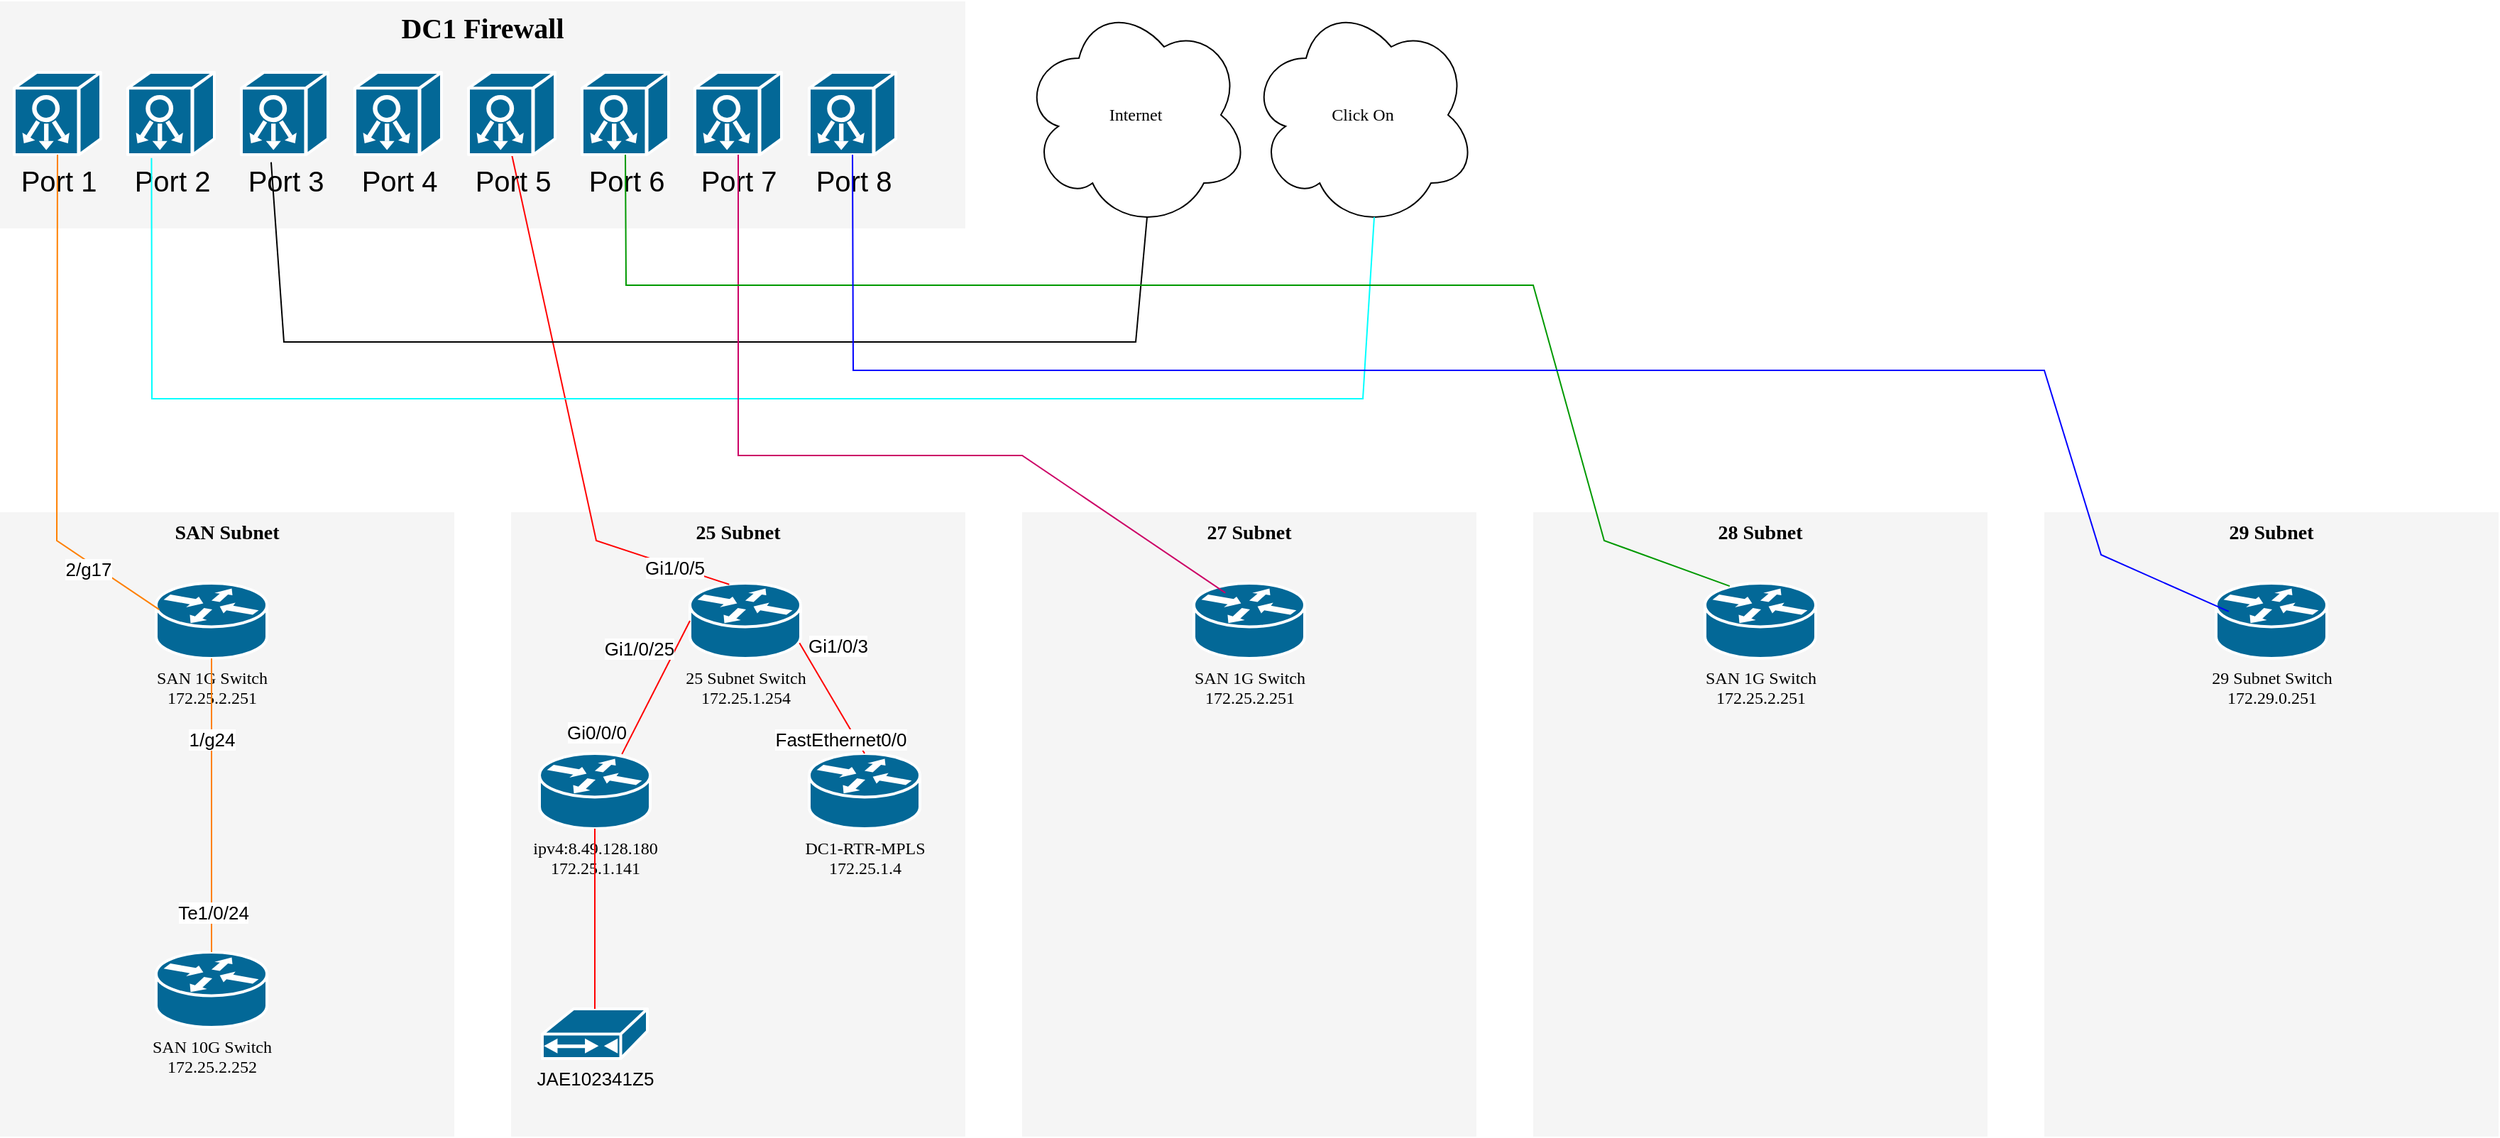 <mxfile version="17.1.3" type="github">
  <diagram name="Page-1" id="c37626ed-c26b-45fb-9056-f9ebc6bb27b6">
    <mxGraphModel dx="1391" dy="915" grid="1" gridSize="10" guides="1" tooltips="1" connect="1" arrows="1" fold="1" page="1" pageScale="1" pageWidth="4000" pageHeight="3000" background="none" math="0" shadow="0">
      <root>
        <mxCell id="0" />
        <mxCell id="1" parent="0" />
        <mxCell id="3WLnzOLtjU4_gYLpF9Gq-33" value="SAN Subnet" style="whiteSpace=wrap;html=1;rounded=0;shadow=0;comic=0;strokeWidth=1;fontFamily=Verdana;fontSize=14;fillColor=#f5f5f5;strokeColor=none;fontStyle=1;verticalAlign=top;" vertex="1" parent="1">
          <mxGeometry x="40" y="400" width="320" height="440" as="geometry" />
        </mxCell>
        <mxCell id="3WLnzOLtjU4_gYLpF9Gq-20" value="25 Subnet" style="whiteSpace=wrap;html=1;rounded=0;shadow=0;comic=0;strokeWidth=1;fontFamily=Verdana;fontSize=14;fillColor=#f5f5f5;strokeColor=none;fontStyle=1;verticalAlign=top;" vertex="1" parent="1">
          <mxGeometry x="400" y="400" width="320" height="440" as="geometry" />
        </mxCell>
        <mxCell id="1c7a67bf8fd3230f-83" value="&lt;font style=&quot;font-size: 20px&quot;&gt;DC1 Firewall&lt;/font&gt;" style="whiteSpace=wrap;html=1;rounded=0;shadow=0;comic=0;strokeWidth=1;fontFamily=Verdana;fontSize=14;fillColor=#f5f5f5;strokeColor=none;verticalAlign=top;fontStyle=1" parent="1" vertex="1">
          <mxGeometry x="40" y="40" width="680" height="160" as="geometry" />
        </mxCell>
        <mxCell id="1c7a67bf8fd3230f-15" value="Internet" style="ellipse;shape=cloud;whiteSpace=wrap;html=1;rounded=0;shadow=0;comic=0;strokeWidth=1;fontFamily=Verdana;fontSize=12;" parent="1" vertex="1">
          <mxGeometry x="760" y="40" width="160" height="160" as="geometry" />
        </mxCell>
        <mxCell id="1c7a67bf8fd3230f-46" value="25 Subnet Switch&lt;br&gt;172.25.1.254" style="shape=mxgraph.cisco.routers.router;html=1;dashed=0;fillColor=#036897;strokeColor=#ffffff;strokeWidth=2;verticalLabelPosition=bottom;verticalAlign=top;rounded=0;shadow=0;comic=0;fontFamily=Verdana;fontSize=12;" parent="1" vertex="1">
          <mxGeometry x="526" y="450" width="78" height="53" as="geometry" />
        </mxCell>
        <mxCell id="3WLnzOLtjU4_gYLpF9Gq-2" value="" style="endArrow=none;html=1;rounded=0;entryX=0.5;entryY=1;entryDx=0;entryDy=0;entryPerimeter=0;exitX=0.355;exitY=0.017;exitDx=0;exitDy=0;exitPerimeter=0;fontColor=#FF0000;fillColor=#f8cecc;strokeColor=#FF0000;" edge="1" parent="1" source="1c7a67bf8fd3230f-46" target="3WLnzOLtjU4_gYLpF9Gq-9">
          <mxGeometry width="50" height="50" relative="1" as="geometry">
            <mxPoint x="850" y="470" as="sourcePoint" />
            <mxPoint x="1049.36" y="346.42" as="targetPoint" />
            <Array as="points">
              <mxPoint x="460" y="420" />
            </Array>
          </mxGeometry>
        </mxCell>
        <mxCell id="3WLnzOLtjU4_gYLpF9Gq-3" value="&lt;font style=&quot;font-size: 13px&quot;&gt;Gi1/0/5&lt;/font&gt;" style="edgeLabel;html=1;align=center;verticalAlign=middle;resizable=0;points=[];fontSize=13;" vertex="1" connectable="0" parent="3WLnzOLtjU4_gYLpF9Gq-2">
          <mxGeometry x="-0.791" relative="1" as="geometry">
            <mxPoint x="-1" as="offset" />
          </mxGeometry>
        </mxCell>
        <mxCell id="3WLnzOLtjU4_gYLpF9Gq-5" value="Port 1" style="shape=mxgraph.cisco.controllers_and_modules.system_controller;sketch=0;html=1;pointerEvents=1;dashed=0;fillColor=#036897;strokeColor=#ffffff;strokeWidth=2;verticalLabelPosition=bottom;verticalAlign=top;align=center;outlineConnect=0;fontSize=20;" vertex="1" parent="1">
          <mxGeometry x="50" y="90" width="61" height="58" as="geometry" />
        </mxCell>
        <mxCell id="3WLnzOLtjU4_gYLpF9Gq-6" value="Port 6" style="shape=mxgraph.cisco.controllers_and_modules.system_controller;sketch=0;html=1;pointerEvents=1;dashed=0;fillColor=#036897;strokeColor=#ffffff;strokeWidth=2;verticalLabelPosition=bottom;verticalAlign=top;align=center;outlineConnect=0;fontSize=20;" vertex="1" parent="1">
          <mxGeometry x="450" y="90" width="61" height="58" as="geometry" />
        </mxCell>
        <mxCell id="3WLnzOLtjU4_gYLpF9Gq-7" value="Port 7" style="shape=mxgraph.cisco.controllers_and_modules.system_controller;sketch=0;html=1;pointerEvents=1;dashed=0;fillColor=#036897;strokeColor=#ffffff;strokeWidth=2;verticalLabelPosition=bottom;verticalAlign=top;align=center;outlineConnect=0;fontSize=20;" vertex="1" parent="1">
          <mxGeometry x="529.5" y="90" width="61" height="58" as="geometry" />
        </mxCell>
        <mxCell id="3WLnzOLtjU4_gYLpF9Gq-8" value="Port 8" style="shape=mxgraph.cisco.controllers_and_modules.system_controller;sketch=0;html=1;pointerEvents=1;dashed=0;fillColor=#036897;strokeColor=#ffffff;strokeWidth=2;verticalLabelPosition=bottom;verticalAlign=top;align=center;outlineConnect=0;fontSize=20;" vertex="1" parent="1">
          <mxGeometry x="610" y="90" width="61" height="58" as="geometry" />
        </mxCell>
        <mxCell id="3WLnzOLtjU4_gYLpF9Gq-9" value="Port 5" style="shape=mxgraph.cisco.controllers_and_modules.system_controller;sketch=0;html=1;pointerEvents=1;dashed=0;fillColor=#036897;strokeColor=#ffffff;strokeWidth=2;verticalLabelPosition=bottom;verticalAlign=top;align=center;outlineConnect=0;fontSize=20;" vertex="1" parent="1">
          <mxGeometry x="370" y="90" width="61" height="58" as="geometry" />
        </mxCell>
        <mxCell id="3WLnzOLtjU4_gYLpF9Gq-10" value="Port 3" style="shape=mxgraph.cisco.controllers_and_modules.system_controller;sketch=0;html=1;pointerEvents=1;dashed=0;fillColor=#036897;strokeColor=#ffffff;strokeWidth=2;verticalLabelPosition=bottom;verticalAlign=top;align=center;outlineConnect=0;fontSize=20;" vertex="1" parent="1">
          <mxGeometry x="210" y="90" width="61" height="58" as="geometry" />
        </mxCell>
        <mxCell id="3WLnzOLtjU4_gYLpF9Gq-11" value="Port 4" style="shape=mxgraph.cisco.controllers_and_modules.system_controller;sketch=0;html=1;pointerEvents=1;dashed=0;fillColor=#036897;strokeColor=#ffffff;strokeWidth=2;verticalLabelPosition=bottom;verticalAlign=top;align=center;outlineConnect=0;fontSize=20;" vertex="1" parent="1">
          <mxGeometry x="290" y="90" width="61" height="58" as="geometry" />
        </mxCell>
        <mxCell id="3WLnzOLtjU4_gYLpF9Gq-12" value="Port 2" style="shape=mxgraph.cisco.controllers_and_modules.system_controller;sketch=0;html=1;pointerEvents=1;dashed=0;fillColor=#036897;strokeColor=#ffffff;strokeWidth=2;verticalLabelPosition=bottom;verticalAlign=top;align=center;outlineConnect=0;fontSize=20;" vertex="1" parent="1">
          <mxGeometry x="130" y="90" width="61" height="58" as="geometry" />
        </mxCell>
        <mxCell id="3WLnzOLtjU4_gYLpF9Gq-14" value="" style="endArrow=none;html=1;rounded=0;fontSize=20;entryX=0.344;entryY=1.091;entryDx=0;entryDy=0;entryPerimeter=0;exitX=0.55;exitY=0.95;exitDx=0;exitDy=0;exitPerimeter=0;strokeColor=#000000;" edge="1" parent="1" source="1c7a67bf8fd3230f-15" target="3WLnzOLtjU4_gYLpF9Gq-10">
          <mxGeometry width="50" height="50" relative="1" as="geometry">
            <mxPoint x="850" y="210" as="sourcePoint" />
            <mxPoint x="1680" y="510" as="targetPoint" />
            <Array as="points">
              <mxPoint x="840" y="280" />
              <mxPoint x="240" y="280" />
            </Array>
          </mxGeometry>
        </mxCell>
        <mxCell id="3WLnzOLtjU4_gYLpF9Gq-18" value="Click On" style="ellipse;shape=cloud;whiteSpace=wrap;html=1;rounded=0;shadow=0;comic=0;strokeWidth=1;fontFamily=Verdana;fontSize=12;" vertex="1" parent="1">
          <mxGeometry x="920" y="40" width="160" height="160" as="geometry" />
        </mxCell>
        <mxCell id="3WLnzOLtjU4_gYLpF9Gq-19" value="" style="endArrow=none;html=1;rounded=0;fontSize=20;exitX=0.55;exitY=0.95;exitDx=0;exitDy=0;exitPerimeter=0;entryX=0.274;entryY=1.042;entryDx=0;entryDy=0;entryPerimeter=0;strokeColor=#00FFFF;" edge="1" parent="1" source="3WLnzOLtjU4_gYLpF9Gq-18" target="3WLnzOLtjU4_gYLpF9Gq-12">
          <mxGeometry width="50" height="50" relative="1" as="geometry">
            <mxPoint x="1210" y="740" as="sourcePoint" />
            <mxPoint x="1230" y="710" as="targetPoint" />
            <Array as="points">
              <mxPoint x="1000" y="320" />
              <mxPoint x="147" y="320" />
            </Array>
          </mxGeometry>
        </mxCell>
        <mxCell id="3WLnzOLtjU4_gYLpF9Gq-21" value="DC1-RTR-MPLS&lt;br&gt;172.25.1.4" style="shape=mxgraph.cisco.routers.router;html=1;dashed=0;fillColor=#036897;strokeColor=#ffffff;strokeWidth=2;verticalLabelPosition=bottom;verticalAlign=top;rounded=0;shadow=0;comic=0;fontFamily=Verdana;fontSize=12;" vertex="1" parent="1">
          <mxGeometry x="610" y="570" width="78" height="53" as="geometry" />
        </mxCell>
        <mxCell id="3WLnzOLtjU4_gYLpF9Gq-24" value="ipv4:8.49.128.180&lt;br&gt;172.25.1.141" style="shape=mxgraph.cisco.routers.router;html=1;dashed=0;fillColor=#036897;strokeColor=#ffffff;strokeWidth=2;verticalLabelPosition=bottom;verticalAlign=top;rounded=0;shadow=0;comic=0;fontFamily=Verdana;fontSize=12;" vertex="1" parent="1">
          <mxGeometry x="420" y="570" width="78" height="53" as="geometry" />
        </mxCell>
        <mxCell id="3WLnzOLtjU4_gYLpF9Gq-25" value="JAE102341Z5" style="shape=mxgraph.cisco.modems_and_phones.cable_modem;sketch=0;html=1;pointerEvents=1;dashed=0;fillColor=#036897;strokeColor=#ffffff;strokeWidth=2;verticalLabelPosition=bottom;verticalAlign=top;align=center;outlineConnect=0;fontSize=13;" vertex="1" parent="1">
          <mxGeometry x="422" y="750" width="74" height="35" as="geometry" />
        </mxCell>
        <mxCell id="3WLnzOLtjU4_gYLpF9Gq-26" value="" style="endArrow=none;html=1;rounded=0;fontSize=13;exitX=0.5;exitY=0;exitDx=0;exitDy=0;exitPerimeter=0;entryX=0.989;entryY=0.794;entryDx=0;entryDy=0;entryPerimeter=0;strokeColor=#FF0000;" edge="1" parent="1" source="3WLnzOLtjU4_gYLpF9Gq-21" target="1c7a67bf8fd3230f-46">
          <mxGeometry width="50" height="50" relative="1" as="geometry">
            <mxPoint x="1180" y="620" as="sourcePoint" />
            <mxPoint x="600" y="470" as="targetPoint" />
          </mxGeometry>
        </mxCell>
        <mxCell id="3WLnzOLtjU4_gYLpF9Gq-29" value="FastEthernet0/0" style="edgeLabel;html=1;align=center;verticalAlign=middle;resizable=0;points=[];fontSize=13;rotation=0;" vertex="1" connectable="0" parent="3WLnzOLtjU4_gYLpF9Gq-26">
          <mxGeometry x="-0.668" y="-2" relative="1" as="geometry">
            <mxPoint x="-11" y="4" as="offset" />
          </mxGeometry>
        </mxCell>
        <mxCell id="3WLnzOLtjU4_gYLpF9Gq-30" value="Gi1/0/3" style="edgeLabel;html=1;align=center;verticalAlign=middle;resizable=0;points=[];fontSize=13;" vertex="1" connectable="0" parent="3WLnzOLtjU4_gYLpF9Gq-26">
          <mxGeometry x="0.541" y="-1" relative="1" as="geometry">
            <mxPoint x="15" y="-16" as="offset" />
          </mxGeometry>
        </mxCell>
        <mxCell id="3WLnzOLtjU4_gYLpF9Gq-27" value="" style="endArrow=none;html=1;rounded=0;fontSize=13;exitX=0.745;exitY=0.008;exitDx=0;exitDy=0;exitPerimeter=0;entryX=0;entryY=0.5;entryDx=0;entryDy=0;entryPerimeter=0;strokeColor=#FF0000;" edge="1" parent="1" source="3WLnzOLtjU4_gYLpF9Gq-24" target="1c7a67bf8fd3230f-46">
          <mxGeometry width="50" height="50" relative="1" as="geometry">
            <mxPoint x="1180" y="620" as="sourcePoint" />
            <mxPoint x="1230" y="570" as="targetPoint" />
          </mxGeometry>
        </mxCell>
        <mxCell id="3WLnzOLtjU4_gYLpF9Gq-31" value="Gi1/0/25" style="edgeLabel;html=1;align=center;verticalAlign=middle;resizable=0;points=[];fontSize=13;" vertex="1" connectable="0" parent="3WLnzOLtjU4_gYLpF9Gq-27">
          <mxGeometry x="0.613" y="-2" relative="1" as="geometry">
            <mxPoint x="-29" as="offset" />
          </mxGeometry>
        </mxCell>
        <mxCell id="3WLnzOLtjU4_gYLpF9Gq-32" value="Gi0/0/0" style="edgeLabel;html=1;align=center;verticalAlign=middle;resizable=0;points=[];fontSize=13;" vertex="1" connectable="0" parent="3WLnzOLtjU4_gYLpF9Gq-27">
          <mxGeometry x="-0.833" y="-4" relative="1" as="geometry">
            <mxPoint x="-26" y="-9" as="offset" />
          </mxGeometry>
        </mxCell>
        <mxCell id="3WLnzOLtjU4_gYLpF9Gq-28" value="" style="endArrow=none;html=1;rounded=0;fontSize=13;exitX=0.5;exitY=0;exitDx=0;exitDy=0;exitPerimeter=0;entryX=0.5;entryY=1;entryDx=0;entryDy=0;entryPerimeter=0;strokeColor=#FF0000;" edge="1" parent="1" source="3WLnzOLtjU4_gYLpF9Gq-25" target="3WLnzOLtjU4_gYLpF9Gq-24">
          <mxGeometry width="50" height="50" relative="1" as="geometry">
            <mxPoint x="1180" y="620" as="sourcePoint" />
            <mxPoint x="1230" y="570" as="targetPoint" />
          </mxGeometry>
        </mxCell>
        <mxCell id="3WLnzOLtjU4_gYLpF9Gq-34" value="27 Subnet" style="whiteSpace=wrap;html=1;rounded=0;shadow=0;comic=0;strokeWidth=1;fontFamily=Verdana;fontSize=14;fillColor=#f5f5f5;strokeColor=none;fontStyle=1;verticalAlign=top;" vertex="1" parent="1">
          <mxGeometry x="760" y="400" width="320" height="440" as="geometry" />
        </mxCell>
        <mxCell id="3WLnzOLtjU4_gYLpF9Gq-35" value="28 Subnet" style="whiteSpace=wrap;html=1;rounded=0;shadow=0;comic=0;strokeWidth=1;fontFamily=Verdana;fontSize=14;fillColor=#f5f5f5;strokeColor=none;fontStyle=1;verticalAlign=top;" vertex="1" parent="1">
          <mxGeometry x="1120" y="400" width="320" height="440" as="geometry" />
        </mxCell>
        <mxCell id="3WLnzOLtjU4_gYLpF9Gq-36" value="29 Subnet" style="whiteSpace=wrap;html=1;rounded=0;shadow=0;comic=0;strokeWidth=1;fontFamily=Verdana;fontSize=14;fillColor=#f5f5f5;strokeColor=none;fontStyle=1;verticalAlign=top;" vertex="1" parent="1">
          <mxGeometry x="1480" y="400" width="320" height="440" as="geometry" />
        </mxCell>
        <mxCell id="3WLnzOLtjU4_gYLpF9Gq-37" value="SAN 1G Switch&lt;br&gt;172.25.2.251" style="shape=mxgraph.cisco.routers.router;html=1;dashed=0;fillColor=#036897;strokeColor=#ffffff;strokeWidth=2;verticalLabelPosition=bottom;verticalAlign=top;rounded=0;shadow=0;comic=0;fontFamily=Verdana;fontSize=12;" vertex="1" parent="1">
          <mxGeometry x="150" y="450" width="78" height="53" as="geometry" />
        </mxCell>
        <mxCell id="3WLnzOLtjU4_gYLpF9Gq-38" value="" style="endArrow=none;html=1;rounded=0;fontSize=13;fontColor=#FF0000;strokeColor=#FF8000;entryX=0.5;entryY=1;entryDx=0;entryDy=0;entryPerimeter=0;exitX=0.027;exitY=0.35;exitDx=0;exitDy=0;exitPerimeter=0;" edge="1" parent="1" source="3WLnzOLtjU4_gYLpF9Gq-37" target="3WLnzOLtjU4_gYLpF9Gq-5">
          <mxGeometry width="50" height="50" relative="1" as="geometry">
            <mxPoint x="670" y="490" as="sourcePoint" />
            <mxPoint x="720" y="440" as="targetPoint" />
            <Array as="points">
              <mxPoint x="80" y="420" />
            </Array>
          </mxGeometry>
        </mxCell>
        <mxCell id="3WLnzOLtjU4_gYLpF9Gq-39" value="&lt;font&gt;2/g17&lt;/font&gt;" style="edgeLabel;html=1;align=center;verticalAlign=middle;resizable=0;points=[];fontSize=13;fontColor=#000000;" vertex="1" connectable="0" parent="3WLnzOLtjU4_gYLpF9Gq-38">
          <mxGeometry x="-0.868" y="-2" relative="1" as="geometry">
            <mxPoint x="-32" y="-14" as="offset" />
          </mxGeometry>
        </mxCell>
        <mxCell id="3WLnzOLtjU4_gYLpF9Gq-40" value="SAN 10G Switch&lt;br&gt;172.25.2.252" style="shape=mxgraph.cisco.routers.router;html=1;dashed=0;fillColor=#036897;strokeColor=#ffffff;strokeWidth=2;verticalLabelPosition=bottom;verticalAlign=top;rounded=0;shadow=0;comic=0;fontFamily=Verdana;fontSize=12;" vertex="1" parent="1">
          <mxGeometry x="150" y="710" width="78" height="53" as="geometry" />
        </mxCell>
        <mxCell id="3WLnzOLtjU4_gYLpF9Gq-41" value="" style="endArrow=none;html=1;rounded=0;fontSize=13;fontColor=#000000;strokeColor=#FF8000;exitX=0.5;exitY=0;exitDx=0;exitDy=0;exitPerimeter=0;entryX=0.5;entryY=1;entryDx=0;entryDy=0;entryPerimeter=0;" edge="1" parent="1" source="3WLnzOLtjU4_gYLpF9Gq-40" target="3WLnzOLtjU4_gYLpF9Gq-37">
          <mxGeometry width="50" height="50" relative="1" as="geometry">
            <mxPoint x="670" y="490" as="sourcePoint" />
            <mxPoint x="720" y="440" as="targetPoint" />
          </mxGeometry>
        </mxCell>
        <mxCell id="3WLnzOLtjU4_gYLpF9Gq-42" value="1/g24" style="edgeLabel;html=1;align=center;verticalAlign=middle;resizable=0;points=[];fontSize=13;fontColor=#000000;" vertex="1" connectable="0" parent="3WLnzOLtjU4_gYLpF9Gq-41">
          <mxGeometry x="0.196" y="-1" relative="1" as="geometry">
            <mxPoint x="-1" y="-26" as="offset" />
          </mxGeometry>
        </mxCell>
        <mxCell id="3WLnzOLtjU4_gYLpF9Gq-43" value="Te1/0/24" style="edgeLabel;html=1;align=center;verticalAlign=middle;resizable=0;points=[];fontSize=13;fontColor=#000000;" vertex="1" connectable="0" parent="3WLnzOLtjU4_gYLpF9Gq-41">
          <mxGeometry x="-0.724" y="-1" relative="1" as="geometry">
            <mxPoint as="offset" />
          </mxGeometry>
        </mxCell>
        <mxCell id="3WLnzOLtjU4_gYLpF9Gq-44" value="SAN 1G Switch&lt;br&gt;172.25.2.251" style="shape=mxgraph.cisco.routers.router;html=1;dashed=0;fillColor=#036897;strokeColor=#ffffff;strokeWidth=2;verticalLabelPosition=bottom;verticalAlign=top;rounded=0;shadow=0;comic=0;fontFamily=Verdana;fontSize=12;" vertex="1" parent="1">
          <mxGeometry x="881" y="450" width="78" height="53" as="geometry" />
        </mxCell>
        <mxCell id="3WLnzOLtjU4_gYLpF9Gq-45" value="SAN 1G Switch&lt;br&gt;172.25.2.251" style="shape=mxgraph.cisco.routers.router;html=1;dashed=0;fillColor=#036897;strokeColor=#ffffff;strokeWidth=2;verticalLabelPosition=bottom;verticalAlign=top;rounded=0;shadow=0;comic=0;fontFamily=Verdana;fontSize=12;" vertex="1" parent="1">
          <mxGeometry x="1241" y="450" width="78" height="53" as="geometry" />
        </mxCell>
        <mxCell id="3WLnzOLtjU4_gYLpF9Gq-46" value="29 Subnet Switch&lt;br&gt;172.29.0.251" style="shape=mxgraph.cisco.routers.router;html=1;dashed=0;fillColor=#036897;strokeColor=#ffffff;strokeWidth=2;verticalLabelPosition=bottom;verticalAlign=top;rounded=0;shadow=0;comic=0;fontFamily=Verdana;fontSize=12;" vertex="1" parent="1">
          <mxGeometry x="1601" y="450" width="78" height="53" as="geometry" />
        </mxCell>
        <mxCell id="3WLnzOLtjU4_gYLpF9Gq-47" value="" style="endArrow=none;html=1;rounded=0;fontSize=13;fontColor=#000000;strokeColor=#CC0066;entryX=0.5;entryY=1;entryDx=0;entryDy=0;entryPerimeter=0;exitX=0.284;exitY=0.128;exitDx=0;exitDy=0;exitPerimeter=0;" edge="1" parent="1" source="3WLnzOLtjU4_gYLpF9Gq-44" target="3WLnzOLtjU4_gYLpF9Gq-7">
          <mxGeometry width="50" height="50" relative="1" as="geometry">
            <mxPoint x="670" y="490" as="sourcePoint" />
            <mxPoint x="720" y="440" as="targetPoint" />
            <Array as="points">
              <mxPoint x="760" y="360" />
              <mxPoint x="560" y="360" />
            </Array>
          </mxGeometry>
        </mxCell>
        <mxCell id="3WLnzOLtjU4_gYLpF9Gq-48" value="" style="endArrow=none;html=1;rounded=0;fontSize=13;fontColor=#000000;strokeColor=#009900;entryX=0.5;entryY=1;entryDx=0;entryDy=0;entryPerimeter=0;exitX=0.223;exitY=0.039;exitDx=0;exitDy=0;exitPerimeter=0;" edge="1" parent="1" source="3WLnzOLtjU4_gYLpF9Gq-45" target="3WLnzOLtjU4_gYLpF9Gq-6">
          <mxGeometry width="50" height="50" relative="1" as="geometry">
            <mxPoint x="670" y="490" as="sourcePoint" />
            <mxPoint x="720" y="440" as="targetPoint" />
            <Array as="points">
              <mxPoint x="1170" y="420" />
              <mxPoint x="1120" y="240" />
              <mxPoint x="481" y="240" />
            </Array>
          </mxGeometry>
        </mxCell>
        <mxCell id="3WLnzOLtjU4_gYLpF9Gq-49" value="" style="endArrow=none;html=1;rounded=0;fontSize=13;fontColor=#000000;strokeColor=#0000FF;exitX=0.5;exitY=1;exitDx=0;exitDy=0;exitPerimeter=0;entryX=0.115;entryY=0.377;entryDx=0;entryDy=0;entryPerimeter=0;" edge="1" parent="1" source="3WLnzOLtjU4_gYLpF9Gq-8" target="3WLnzOLtjU4_gYLpF9Gq-46">
          <mxGeometry width="50" height="50" relative="1" as="geometry">
            <mxPoint x="1040" y="490" as="sourcePoint" />
            <mxPoint x="1090" y="440" as="targetPoint" />
            <Array as="points">
              <mxPoint x="641" y="300" />
              <mxPoint x="1480" y="300" />
              <mxPoint x="1520" y="430" />
            </Array>
          </mxGeometry>
        </mxCell>
      </root>
    </mxGraphModel>
  </diagram>
</mxfile>
